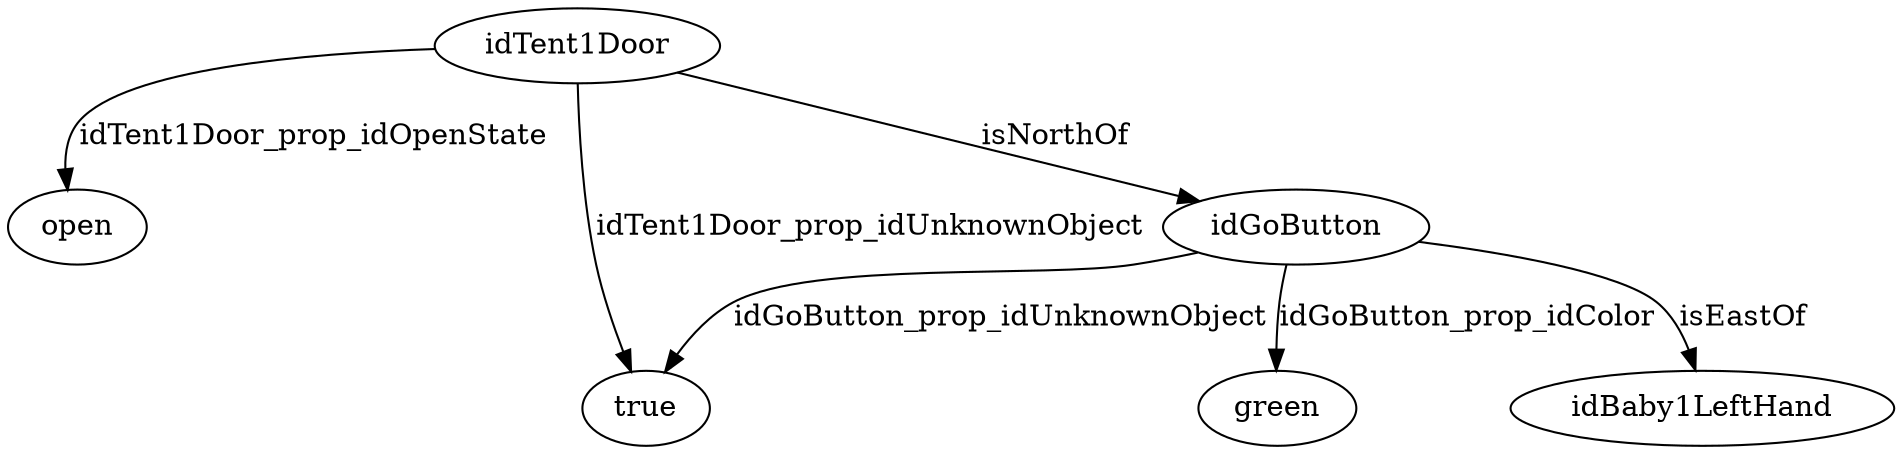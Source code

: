 strict digraph  {
idTent1Door [node_type=entity_node, root=root];
open;
true;
idGoButton;
green;
idBaby1LeftHand;
idTent1Door -> open  [edge_type=property, label=idTent1Door_prop_idOpenState];
idTent1Door -> true  [edge_type=property, label=idTent1Door_prop_idUnknownObject];
idTent1Door -> idGoButton  [edge_type=relationship, label=isNorthOf];
idGoButton -> green  [edge_type=property, label=idGoButton_prop_idColor];
idGoButton -> true  [edge_type=property, label=idGoButton_prop_idUnknownObject];
idGoButton -> idBaby1LeftHand  [edge_type=relationship, label=isEastOf];
}
